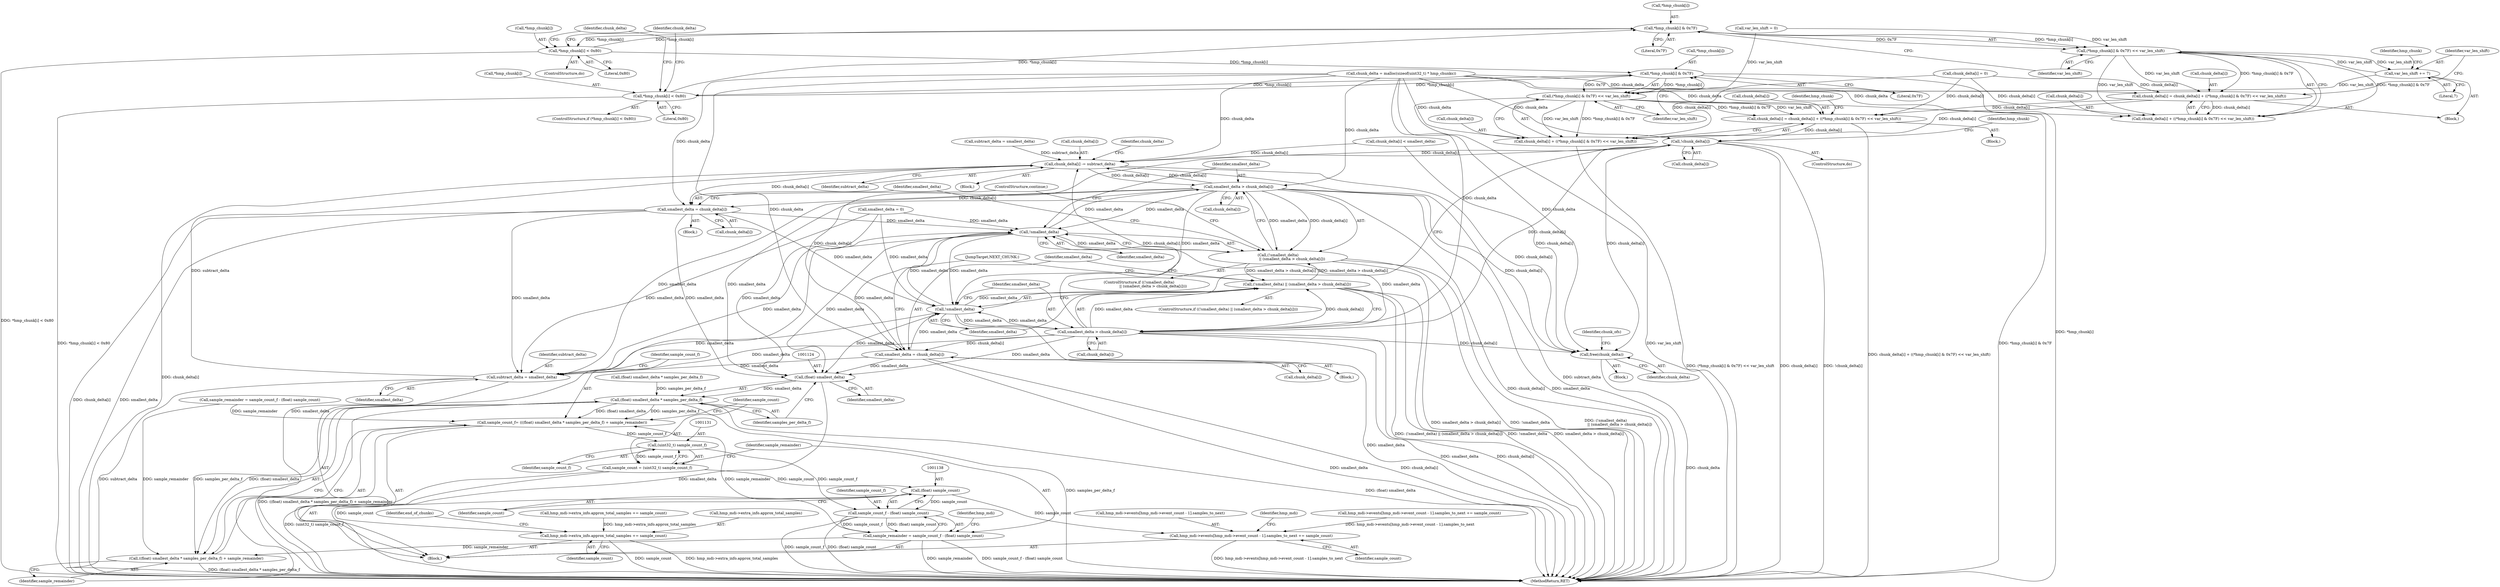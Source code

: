 digraph "1_wildmidi_660b513d99bced8783a4a5984ac2f742c74ebbdd_0@array" {
"1001055" [label="(Call,*hmp_chunk[i] & 0x7F)"];
"1001037" [label="(Call,*hmp_chunk[i] < 0x80)"];
"1001084" [label="(Call,*hmp_chunk[i] & 0x7F)"];
"1001069" [label="(Call,*hmp_chunk[i] < 0x80)"];
"1001055" [label="(Call,*hmp_chunk[i] & 0x7F)"];
"1001054" [label="(Call,(*hmp_chunk[i] & 0x7F) << var_len_shift)"];
"1001046" [label="(Call,chunk_delta[i] = chunk_delta[i] + ((*hmp_chunk[i] & 0x7F) << var_len_shift))"];
"1001050" [label="(Call,chunk_delta[i] + ((*hmp_chunk[i] & 0x7F) << var_len_shift))"];
"1001075" [label="(Call,chunk_delta[i] = chunk_delta[i] + ((*hmp_chunk[i] & 0x7F) << var_len_shift))"];
"1001095" [label="(Call,!chunk_delta[i])"];
"1000836" [label="(Call,chunk_delta[i] -= subtract_delta)"];
"1000850" [label="(Call,smallest_delta > chunk_delta[i])"];
"1000848" [label="(Call,!smallest_delta)"];
"1000847" [label="(Call,(!smallest_delta)\n                        || (smallest_delta > chunk_delta[i]))"];
"1001100" [label="(Call,(!smallest_delta) || (smallest_delta > chunk_delta[i]))"];
"1001101" [label="(Call,!smallest_delta)"];
"1001103" [label="(Call,smallest_delta > chunk_delta[i])"];
"1001109" [label="(Call,smallest_delta = chunk_delta[i])"];
"1001116" [label="(Call,subtract_delta = smallest_delta)"];
"1001123" [label="(Call,(float) smallest_delta)"];
"1001122" [label="(Call,(float) smallest_delta * samples_per_delta_f)"];
"1001119" [label="(Call,sample_count_f= (((float) smallest_delta * samples_per_delta_f) + sample_remainder))"];
"1001130" [label="(Call,(uint32_t) sample_count_f)"];
"1001128" [label="(Call,sample_count = (uint32_t) sample_count_f)"];
"1001137" [label="(Call,(float) sample_count)"];
"1001135" [label="(Call,sample_count_f - (float) sample_count)"];
"1001133" [label="(Call,sample_remainder = sample_count_f - (float) sample_count)"];
"1001121" [label="(Call,((float) smallest_delta * samples_per_delta_f) + sample_remainder)"];
"1001140" [label="(Call,hmp_mdi->events[hmp_mdi->event_count - 1].samples_to_next += sample_count)"];
"1001153" [label="(Call,hmp_mdi->extra_info.approx_total_samples += sample_count)"];
"1001215" [label="(Call,free(chunk_delta))"];
"1000856" [label="(Call,smallest_delta = chunk_delta[i])"];
"1001079" [label="(Call,chunk_delta[i] + ((*hmp_chunk[i] & 0x7F) << var_len_shift))"];
"1001062" [label="(Call,var_len_shift += 7)"];
"1001083" [label="(Call,(*hmp_chunk[i] & 0x7F) << var_len_shift)"];
"1001063" [label="(Identifier,var_len_shift)"];
"1001215" [label="(Call,free(chunk_delta))"];
"1001154" [label="(Call,hmp_mdi->extra_info.approx_total_samples)"];
"1000810" [label="(Identifier,end_of_chunks)"];
"1000764" [label="(Call,subtract_delta = smallest_delta)"];
"1001152" [label="(Identifier,sample_count)"];
"1001105" [label="(Call,chunk_delta[i])"];
"1001055" [label="(Call,*hmp_chunk[i] & 0x7F)"];
"1000851" [label="(Identifier,smallest_delta)"];
"1001137" [label="(Call,(float) sample_count)"];
"1001062" [label="(Call,var_len_shift += 7)"];
"1001129" [label="(Identifier,sample_count)"];
"1001089" [label="(Literal,0x7F)"];
"1001037" [label="(Call,*hmp_chunk[i] < 0x80)"];
"1001096" [label="(Call,chunk_delta[i])"];
"1001231" [label="(MethodReturn,RET)"];
"1001128" [label="(Call,sample_count = (uint32_t) sample_count_f)"];
"1001101" [label="(Call,!smallest_delta)"];
"1000849" [label="(Identifier,smallest_delta)"];
"1001122" [label="(Call,(float) smallest_delta * samples_per_delta_f)"];
"1001116" [label="(Call,subtract_delta = smallest_delta)"];
"1001050" [label="(Call,chunk_delta[i] + ((*hmp_chunk[i] & 0x7F) << var_len_shift))"];
"1001095" [label="(Call,!chunk_delta[i])"];
"1001076" [label="(Call,chunk_delta[i])"];
"1000837" [label="(Call,chunk_delta[i])"];
"1001125" [label="(Identifier,smallest_delta)"];
"1001127" [label="(Identifier,sample_remainder)"];
"1001085" [label="(Call,*hmp_chunk[i])"];
"1001056" [label="(Call,*hmp_chunk[i])"];
"1000501" [label="(Call,chunk_delta = malloc(sizeof(uint32_t) * hmp_chunks))"];
"1000846" [label="(ControlStructure,if ((!smallest_delta)\n                        || (smallest_delta > chunk_delta[i])))"];
"1001144" [label="(Identifier,hmp_mdi)"];
"1001108" [label="(Block,)"];
"1001061" [label="(Identifier,var_len_shift)"];
"1001051" [label="(Call,chunk_delta[i])"];
"1001139" [label="(Identifier,sample_count)"];
"1001077" [label="(Identifier,chunk_delta)"];
"1000788" [label="(Call,hmp_mdi->events[hmp_mdi->event_count - 1].samples_to_next += sample_count)"];
"1001100" [label="(Call,(!smallest_delta) || (smallest_delta > chunk_delta[i]))"];
"1000770" [label="(Call,(float) smallest_delta * samples_per_delta_f)"];
"1001048" [label="(Identifier,chunk_delta)"];
"1001046" [label="(Call,chunk_delta[i] = chunk_delta[i] + ((*hmp_chunk[i] & 0x7F) << var_len_shift))"];
"1001121" [label="(Call,((float) smallest_delta * samples_per_delta_f) + sample_remainder)"];
"1000813" [label="(Call,smallest_delta = 0)"];
"1000836" [label="(Call,chunk_delta[i] -= subtract_delta)"];
"1001104" [label="(Identifier,smallest_delta)"];
"1001028" [label="(Call,var_len_shift = 0)"];
"1001118" [label="(Identifier,smallest_delta)"];
"1001047" [label="(Call,chunk_delta[i])"];
"1001102" [label="(Identifier,smallest_delta)"];
"1001036" [label="(ControlStructure,if (*hmp_chunk[i] < 0x80))"];
"1000106" [label="(Block,)"];
"1001153" [label="(Call,hmp_mdi->extra_info.approx_total_samples += sample_count)"];
"1001070" [label="(Call,*hmp_chunk[i])"];
"1000863" [label="(Block,)"];
"1001136" [label="(Identifier,sample_count_f)"];
"1000843" [label="(Identifier,chunk_delta)"];
"1001126" [label="(Identifier,samples_per_delta_f)"];
"1001130" [label="(Call,(uint32_t) sample_count_f)"];
"1001159" [label="(Identifier,sample_count)"];
"1000847" [label="(Call,(!smallest_delta)\n                        || (smallest_delta > chunk_delta[i]))"];
"1001140" [label="(Call,hmp_mdi->events[hmp_mdi->event_count - 1].samples_to_next += sample_count)"];
"1000781" [label="(Call,sample_remainder = sample_count_f - (float) sample_count)"];
"1000856" [label="(Call,smallest_delta = chunk_delta[i])"];
"1001079" [label="(Call,chunk_delta[i] + ((*hmp_chunk[i] & 0x7F) << var_len_shift))"];
"1001090" [label="(Identifier,var_len_shift)"];
"1001064" [label="(Literal,7)"];
"1000862" [label="(ControlStructure,do)"];
"1001031" [label="(Call,chunk_delta[i] = 0)"];
"1001080" [label="(Call,chunk_delta[i])"];
"1000731" [label="(Call,chunk_delta[i] < smallest_delta)"];
"1001133" [label="(Call,sample_remainder = sample_count_f - (float) sample_count)"];
"1001038" [label="(Call,*hmp_chunk[i])"];
"1001044" [label="(ControlStructure,do)"];
"1001123" [label="(Call,(float) smallest_delta)"];
"1001054" [label="(Call,(*hmp_chunk[i] & 0x7F) << var_len_shift)"];
"1001218" [label="(Identifier,chunk_ofs)"];
"1001111" [label="(Call,chunk_delta[i])"];
"1000801" [label="(Call,hmp_mdi->extra_info.approx_total_samples += sample_count)"];
"1001103" [label="(Call,smallest_delta > chunk_delta[i])"];
"1001134" [label="(Identifier,sample_remainder)"];
"1001042" [label="(Literal,0x80)"];
"1000857" [label="(Identifier,smallest_delta)"];
"1001141" [label="(Call,hmp_mdi->events[hmp_mdi->event_count - 1].samples_to_next)"];
"1001114" [label="(JumpTarget,NEXT_CHUNK:)"];
"1000855" [label="(Block,)"];
"1001045" [label="(Block,)"];
"1001083" [label="(Call,(*hmp_chunk[i] & 0x7F) << var_len_shift)"];
"1000850" [label="(Call,smallest_delta > chunk_delta[i])"];
"1001156" [label="(Identifier,hmp_mdi)"];
"1000835" [label="(Block,)"];
"1000852" [label="(Call,chunk_delta[i])"];
"1000861" [label="(ControlStructure,continue;)"];
"1001099" [label="(ControlStructure,if ((!smallest_delta) || (smallest_delta > chunk_delta[i])))"];
"1001067" [label="(Identifier,hmp_chunk)"];
"1001216" [label="(Identifier,chunk_delta)"];
"1001135" [label="(Call,sample_count_f - (float) sample_count)"];
"1001075" [label="(Call,chunk_delta[i] = chunk_delta[i] + ((*hmp_chunk[i] & 0x7F) << var_len_shift))"];
"1001120" [label="(Identifier,sample_count_f)"];
"1000858" [label="(Call,chunk_delta[i])"];
"1001060" [label="(Literal,0x7F)"];
"1000840" [label="(Identifier,subtract_delta)"];
"1000848" [label="(Call,!smallest_delta)"];
"1001117" [label="(Identifier,subtract_delta)"];
"1001093" [label="(Identifier,hmp_chunk)"];
"1001074" [label="(Literal,0x80)"];
"1001132" [label="(Identifier,sample_count_f)"];
"1001110" [label="(Identifier,smallest_delta)"];
"1001109" [label="(Call,smallest_delta = chunk_delta[i])"];
"1000812" [label="(Block,)"];
"1001069" [label="(Call,*hmp_chunk[i] < 0x80)"];
"1001084" [label="(Call,*hmp_chunk[i] & 0x7F)"];
"1000870" [label="(Identifier,hmp_chunk)"];
"1001119" [label="(Call,sample_count_f= (((float) smallest_delta * samples_per_delta_f) + sample_remainder))"];
"1001055" -> "1001054"  [label="AST: "];
"1001055" -> "1001060"  [label="CFG: "];
"1001056" -> "1001055"  [label="AST: "];
"1001060" -> "1001055"  [label="AST: "];
"1001061" -> "1001055"  [label="CFG: "];
"1001055" -> "1001054"  [label="DDG: *hmp_chunk[i]"];
"1001055" -> "1001054"  [label="DDG: 0x7F"];
"1001037" -> "1001055"  [label="DDG: *hmp_chunk[i]"];
"1001069" -> "1001055"  [label="DDG: *hmp_chunk[i]"];
"1001055" -> "1001069"  [label="DDG: *hmp_chunk[i]"];
"1001037" -> "1001036"  [label="AST: "];
"1001037" -> "1001042"  [label="CFG: "];
"1001038" -> "1001037"  [label="AST: "];
"1001042" -> "1001037"  [label="AST: "];
"1001048" -> "1001037"  [label="CFG: "];
"1001077" -> "1001037"  [label="CFG: "];
"1001037" -> "1001231"  [label="DDG: *hmp_chunk[i] < 0x80"];
"1001084" -> "1001037"  [label="DDG: *hmp_chunk[i]"];
"1001037" -> "1001084"  [label="DDG: *hmp_chunk[i]"];
"1001084" -> "1001083"  [label="AST: "];
"1001084" -> "1001089"  [label="CFG: "];
"1001085" -> "1001084"  [label="AST: "];
"1001089" -> "1001084"  [label="AST: "];
"1001090" -> "1001084"  [label="CFG: "];
"1001084" -> "1001231"  [label="DDG: *hmp_chunk[i]"];
"1001084" -> "1001083"  [label="DDG: *hmp_chunk[i]"];
"1001084" -> "1001083"  [label="DDG: 0x7F"];
"1001069" -> "1001084"  [label="DDG: *hmp_chunk[i]"];
"1001069" -> "1001044"  [label="AST: "];
"1001069" -> "1001074"  [label="CFG: "];
"1001070" -> "1001069"  [label="AST: "];
"1001074" -> "1001069"  [label="AST: "];
"1001048" -> "1001069"  [label="CFG: "];
"1001077" -> "1001069"  [label="CFG: "];
"1001069" -> "1001231"  [label="DDG: *hmp_chunk[i] < 0x80"];
"1001054" -> "1001050"  [label="AST: "];
"1001054" -> "1001061"  [label="CFG: "];
"1001061" -> "1001054"  [label="AST: "];
"1001050" -> "1001054"  [label="CFG: "];
"1001054" -> "1001046"  [label="DDG: *hmp_chunk[i] & 0x7F"];
"1001054" -> "1001046"  [label="DDG: var_len_shift"];
"1001054" -> "1001050"  [label="DDG: *hmp_chunk[i] & 0x7F"];
"1001054" -> "1001050"  [label="DDG: var_len_shift"];
"1001062" -> "1001054"  [label="DDG: var_len_shift"];
"1001028" -> "1001054"  [label="DDG: var_len_shift"];
"1001054" -> "1001062"  [label="DDG: var_len_shift"];
"1001046" -> "1001045"  [label="AST: "];
"1001046" -> "1001050"  [label="CFG: "];
"1001047" -> "1001046"  [label="AST: "];
"1001050" -> "1001046"  [label="AST: "];
"1001063" -> "1001046"  [label="CFG: "];
"1000501" -> "1001046"  [label="DDG: chunk_delta"];
"1001031" -> "1001046"  [label="DDG: chunk_delta[i]"];
"1001046" -> "1001050"  [label="DDG: chunk_delta[i]"];
"1001046" -> "1001075"  [label="DDG: chunk_delta[i]"];
"1001046" -> "1001079"  [label="DDG: chunk_delta[i]"];
"1001051" -> "1001050"  [label="AST: "];
"1000501" -> "1001050"  [label="DDG: chunk_delta"];
"1001031" -> "1001050"  [label="DDG: chunk_delta[i]"];
"1001075" -> "1000863"  [label="AST: "];
"1001075" -> "1001079"  [label="CFG: "];
"1001076" -> "1001075"  [label="AST: "];
"1001079" -> "1001075"  [label="AST: "];
"1001093" -> "1001075"  [label="CFG: "];
"1001075" -> "1001231"  [label="DDG: chunk_delta[i] + ((*hmp_chunk[i] & 0x7F) << var_len_shift)"];
"1000501" -> "1001075"  [label="DDG: chunk_delta"];
"1001031" -> "1001075"  [label="DDG: chunk_delta[i]"];
"1001083" -> "1001075"  [label="DDG: *hmp_chunk[i] & 0x7F"];
"1001083" -> "1001075"  [label="DDG: var_len_shift"];
"1001075" -> "1001095"  [label="DDG: chunk_delta[i]"];
"1001095" -> "1000862"  [label="AST: "];
"1001095" -> "1001096"  [label="CFG: "];
"1001096" -> "1001095"  [label="AST: "];
"1000870" -> "1001095"  [label="CFG: "];
"1001102" -> "1001095"  [label="CFG: "];
"1001095" -> "1001231"  [label="DDG: chunk_delta[i]"];
"1001095" -> "1001231"  [label="DDG: !chunk_delta[i]"];
"1001095" -> "1000836"  [label="DDG: chunk_delta[i]"];
"1000501" -> "1001095"  [label="DDG: chunk_delta"];
"1001095" -> "1001103"  [label="DDG: chunk_delta[i]"];
"1001095" -> "1001109"  [label="DDG: chunk_delta[i]"];
"1001095" -> "1001215"  [label="DDG: chunk_delta[i]"];
"1000836" -> "1000835"  [label="AST: "];
"1000836" -> "1000840"  [label="CFG: "];
"1000837" -> "1000836"  [label="AST: "];
"1000840" -> "1000836"  [label="AST: "];
"1000843" -> "1000836"  [label="CFG: "];
"1000836" -> "1001231"  [label="DDG: subtract_delta"];
"1000836" -> "1001231"  [label="DDG: chunk_delta[i]"];
"1000764" -> "1000836"  [label="DDG: subtract_delta"];
"1001116" -> "1000836"  [label="DDG: subtract_delta"];
"1001103" -> "1000836"  [label="DDG: chunk_delta[i]"];
"1000850" -> "1000836"  [label="DDG: chunk_delta[i]"];
"1000501" -> "1000836"  [label="DDG: chunk_delta"];
"1000731" -> "1000836"  [label="DDG: chunk_delta[i]"];
"1000836" -> "1000850"  [label="DDG: chunk_delta[i]"];
"1000836" -> "1000856"  [label="DDG: chunk_delta[i]"];
"1000836" -> "1001215"  [label="DDG: chunk_delta[i]"];
"1000850" -> "1000847"  [label="AST: "];
"1000850" -> "1000852"  [label="CFG: "];
"1000851" -> "1000850"  [label="AST: "];
"1000852" -> "1000850"  [label="AST: "];
"1000847" -> "1000850"  [label="CFG: "];
"1000850" -> "1001231"  [label="DDG: smallest_delta"];
"1000850" -> "1001231"  [label="DDG: chunk_delta[i]"];
"1000850" -> "1000848"  [label="DDG: smallest_delta"];
"1000850" -> "1000847"  [label="DDG: smallest_delta"];
"1000850" -> "1000847"  [label="DDG: chunk_delta[i]"];
"1000848" -> "1000850"  [label="DDG: smallest_delta"];
"1000501" -> "1000850"  [label="DDG: chunk_delta"];
"1000850" -> "1000856"  [label="DDG: chunk_delta[i]"];
"1000850" -> "1001101"  [label="DDG: smallest_delta"];
"1000850" -> "1001116"  [label="DDG: smallest_delta"];
"1000850" -> "1001123"  [label="DDG: smallest_delta"];
"1000850" -> "1001215"  [label="DDG: chunk_delta[i]"];
"1000848" -> "1000847"  [label="AST: "];
"1000848" -> "1000849"  [label="CFG: "];
"1000849" -> "1000848"  [label="AST: "];
"1000851" -> "1000848"  [label="CFG: "];
"1000847" -> "1000848"  [label="CFG: "];
"1000848" -> "1001231"  [label="DDG: smallest_delta"];
"1000848" -> "1000847"  [label="DDG: smallest_delta"];
"1001109" -> "1000848"  [label="DDG: smallest_delta"];
"1001103" -> "1000848"  [label="DDG: smallest_delta"];
"1000813" -> "1000848"  [label="DDG: smallest_delta"];
"1001101" -> "1000848"  [label="DDG: smallest_delta"];
"1000856" -> "1000848"  [label="DDG: smallest_delta"];
"1000848" -> "1001101"  [label="DDG: smallest_delta"];
"1000848" -> "1001116"  [label="DDG: smallest_delta"];
"1000848" -> "1001123"  [label="DDG: smallest_delta"];
"1000847" -> "1000846"  [label="AST: "];
"1000857" -> "1000847"  [label="CFG: "];
"1000861" -> "1000847"  [label="CFG: "];
"1000847" -> "1001231"  [label="DDG: smallest_delta > chunk_delta[i]"];
"1000847" -> "1001231"  [label="DDG: !smallest_delta"];
"1000847" -> "1001231"  [label="DDG: (!smallest_delta)\n                        || (smallest_delta > chunk_delta[i])"];
"1001100" -> "1000847"  [label="DDG: smallest_delta > chunk_delta[i]"];
"1000847" -> "1001100"  [label="DDG: smallest_delta > chunk_delta[i]"];
"1001100" -> "1001099"  [label="AST: "];
"1001100" -> "1001101"  [label="CFG: "];
"1001100" -> "1001103"  [label="CFG: "];
"1001101" -> "1001100"  [label="AST: "];
"1001103" -> "1001100"  [label="AST: "];
"1001110" -> "1001100"  [label="CFG: "];
"1001114" -> "1001100"  [label="CFG: "];
"1001100" -> "1001231"  [label="DDG: (!smallest_delta) || (smallest_delta > chunk_delta[i])"];
"1001100" -> "1001231"  [label="DDG: smallest_delta > chunk_delta[i]"];
"1001100" -> "1001231"  [label="DDG: !smallest_delta"];
"1001101" -> "1001100"  [label="DDG: smallest_delta"];
"1001103" -> "1001100"  [label="DDG: smallest_delta"];
"1001103" -> "1001100"  [label="DDG: chunk_delta[i]"];
"1001101" -> "1001102"  [label="CFG: "];
"1001102" -> "1001101"  [label="AST: "];
"1001104" -> "1001101"  [label="CFG: "];
"1001101" -> "1001231"  [label="DDG: smallest_delta"];
"1001109" -> "1001101"  [label="DDG: smallest_delta"];
"1001103" -> "1001101"  [label="DDG: smallest_delta"];
"1000813" -> "1001101"  [label="DDG: smallest_delta"];
"1000856" -> "1001101"  [label="DDG: smallest_delta"];
"1001101" -> "1001103"  [label="DDG: smallest_delta"];
"1001101" -> "1001116"  [label="DDG: smallest_delta"];
"1001101" -> "1001123"  [label="DDG: smallest_delta"];
"1001103" -> "1001105"  [label="CFG: "];
"1001104" -> "1001103"  [label="AST: "];
"1001105" -> "1001103"  [label="AST: "];
"1001103" -> "1001231"  [label="DDG: chunk_delta[i]"];
"1001103" -> "1001231"  [label="DDG: smallest_delta"];
"1000501" -> "1001103"  [label="DDG: chunk_delta"];
"1001103" -> "1001109"  [label="DDG: chunk_delta[i]"];
"1001103" -> "1001116"  [label="DDG: smallest_delta"];
"1001103" -> "1001123"  [label="DDG: smallest_delta"];
"1001103" -> "1001215"  [label="DDG: chunk_delta[i]"];
"1001109" -> "1001108"  [label="AST: "];
"1001109" -> "1001111"  [label="CFG: "];
"1001110" -> "1001109"  [label="AST: "];
"1001111" -> "1001109"  [label="AST: "];
"1001114" -> "1001109"  [label="CFG: "];
"1001109" -> "1001231"  [label="DDG: smallest_delta"];
"1001109" -> "1001231"  [label="DDG: chunk_delta[i]"];
"1000501" -> "1001109"  [label="DDG: chunk_delta"];
"1001109" -> "1001116"  [label="DDG: smallest_delta"];
"1001109" -> "1001123"  [label="DDG: smallest_delta"];
"1001116" -> "1000812"  [label="AST: "];
"1001116" -> "1001118"  [label="CFG: "];
"1001117" -> "1001116"  [label="AST: "];
"1001118" -> "1001116"  [label="AST: "];
"1001120" -> "1001116"  [label="CFG: "];
"1001116" -> "1001231"  [label="DDG: subtract_delta"];
"1000813" -> "1001116"  [label="DDG: smallest_delta"];
"1000856" -> "1001116"  [label="DDG: smallest_delta"];
"1001123" -> "1001122"  [label="AST: "];
"1001123" -> "1001125"  [label="CFG: "];
"1001124" -> "1001123"  [label="AST: "];
"1001125" -> "1001123"  [label="AST: "];
"1001126" -> "1001123"  [label="CFG: "];
"1001123" -> "1001231"  [label="DDG: smallest_delta"];
"1001123" -> "1001122"  [label="DDG: smallest_delta"];
"1000813" -> "1001123"  [label="DDG: smallest_delta"];
"1000856" -> "1001123"  [label="DDG: smallest_delta"];
"1001122" -> "1001121"  [label="AST: "];
"1001122" -> "1001126"  [label="CFG: "];
"1001126" -> "1001122"  [label="AST: "];
"1001127" -> "1001122"  [label="CFG: "];
"1001122" -> "1001231"  [label="DDG: (float) smallest_delta"];
"1001122" -> "1001231"  [label="DDG: samples_per_delta_f"];
"1001122" -> "1001119"  [label="DDG: (float) smallest_delta"];
"1001122" -> "1001119"  [label="DDG: samples_per_delta_f"];
"1001122" -> "1001121"  [label="DDG: (float) smallest_delta"];
"1001122" -> "1001121"  [label="DDG: samples_per_delta_f"];
"1000770" -> "1001122"  [label="DDG: samples_per_delta_f"];
"1001119" -> "1000812"  [label="AST: "];
"1001119" -> "1001121"  [label="CFG: "];
"1001120" -> "1001119"  [label="AST: "];
"1001121" -> "1001119"  [label="AST: "];
"1001129" -> "1001119"  [label="CFG: "];
"1001119" -> "1001231"  [label="DDG: ((float) smallest_delta * samples_per_delta_f) + sample_remainder"];
"1001133" -> "1001119"  [label="DDG: sample_remainder"];
"1000781" -> "1001119"  [label="DDG: sample_remainder"];
"1001119" -> "1001130"  [label="DDG: sample_count_f"];
"1001130" -> "1001128"  [label="AST: "];
"1001130" -> "1001132"  [label="CFG: "];
"1001131" -> "1001130"  [label="AST: "];
"1001132" -> "1001130"  [label="AST: "];
"1001128" -> "1001130"  [label="CFG: "];
"1001130" -> "1001128"  [label="DDG: sample_count_f"];
"1001130" -> "1001135"  [label="DDG: sample_count_f"];
"1001128" -> "1000812"  [label="AST: "];
"1001129" -> "1001128"  [label="AST: "];
"1001134" -> "1001128"  [label="CFG: "];
"1001128" -> "1001231"  [label="DDG: (uint32_t) sample_count_f"];
"1001128" -> "1001137"  [label="DDG: sample_count"];
"1001137" -> "1001135"  [label="AST: "];
"1001137" -> "1001139"  [label="CFG: "];
"1001138" -> "1001137"  [label="AST: "];
"1001139" -> "1001137"  [label="AST: "];
"1001135" -> "1001137"  [label="CFG: "];
"1001137" -> "1001135"  [label="DDG: sample_count"];
"1001137" -> "1001140"  [label="DDG: sample_count"];
"1001137" -> "1001153"  [label="DDG: sample_count"];
"1001135" -> "1001133"  [label="AST: "];
"1001136" -> "1001135"  [label="AST: "];
"1001133" -> "1001135"  [label="CFG: "];
"1001135" -> "1001231"  [label="DDG: (float) sample_count"];
"1001135" -> "1001231"  [label="DDG: sample_count_f"];
"1001135" -> "1001133"  [label="DDG: sample_count_f"];
"1001135" -> "1001133"  [label="DDG: (float) sample_count"];
"1001133" -> "1000812"  [label="AST: "];
"1001134" -> "1001133"  [label="AST: "];
"1001144" -> "1001133"  [label="CFG: "];
"1001133" -> "1001231"  [label="DDG: sample_remainder"];
"1001133" -> "1001231"  [label="DDG: sample_count_f - (float) sample_count"];
"1001133" -> "1001121"  [label="DDG: sample_remainder"];
"1001121" -> "1001127"  [label="CFG: "];
"1001127" -> "1001121"  [label="AST: "];
"1001121" -> "1001231"  [label="DDG: (float) smallest_delta * samples_per_delta_f"];
"1000781" -> "1001121"  [label="DDG: sample_remainder"];
"1001140" -> "1000812"  [label="AST: "];
"1001140" -> "1001152"  [label="CFG: "];
"1001141" -> "1001140"  [label="AST: "];
"1001152" -> "1001140"  [label="AST: "];
"1001156" -> "1001140"  [label="CFG: "];
"1001140" -> "1001231"  [label="DDG: hmp_mdi->events[hmp_mdi->event_count - 1].samples_to_next"];
"1000788" -> "1001140"  [label="DDG: hmp_mdi->events[hmp_mdi->event_count - 1].samples_to_next"];
"1001153" -> "1000812"  [label="AST: "];
"1001153" -> "1001159"  [label="CFG: "];
"1001154" -> "1001153"  [label="AST: "];
"1001159" -> "1001153"  [label="AST: "];
"1000810" -> "1001153"  [label="CFG: "];
"1001153" -> "1001231"  [label="DDG: hmp_mdi->extra_info.approx_total_samples"];
"1001153" -> "1001231"  [label="DDG: sample_count"];
"1000801" -> "1001153"  [label="DDG: hmp_mdi->extra_info.approx_total_samples"];
"1001215" -> "1000106"  [label="AST: "];
"1001215" -> "1001216"  [label="CFG: "];
"1001216" -> "1001215"  [label="AST: "];
"1001218" -> "1001215"  [label="CFG: "];
"1001215" -> "1001231"  [label="DDG: chunk_delta"];
"1000501" -> "1001215"  [label="DDG: chunk_delta"];
"1000731" -> "1001215"  [label="DDG: chunk_delta[i]"];
"1000856" -> "1000855"  [label="AST: "];
"1000856" -> "1000858"  [label="CFG: "];
"1000857" -> "1000856"  [label="AST: "];
"1000858" -> "1000856"  [label="AST: "];
"1000861" -> "1000856"  [label="CFG: "];
"1000856" -> "1001231"  [label="DDG: chunk_delta[i]"];
"1000856" -> "1001231"  [label="DDG: smallest_delta"];
"1000501" -> "1000856"  [label="DDG: chunk_delta"];
"1001079" -> "1001083"  [label="CFG: "];
"1001080" -> "1001079"  [label="AST: "];
"1001083" -> "1001079"  [label="AST: "];
"1001079" -> "1001231"  [label="DDG: (*hmp_chunk[i] & 0x7F) << var_len_shift"];
"1000501" -> "1001079"  [label="DDG: chunk_delta"];
"1001031" -> "1001079"  [label="DDG: chunk_delta[i]"];
"1001083" -> "1001079"  [label="DDG: *hmp_chunk[i] & 0x7F"];
"1001083" -> "1001079"  [label="DDG: var_len_shift"];
"1001062" -> "1001045"  [label="AST: "];
"1001062" -> "1001064"  [label="CFG: "];
"1001063" -> "1001062"  [label="AST: "];
"1001064" -> "1001062"  [label="AST: "];
"1001067" -> "1001062"  [label="CFG: "];
"1001062" -> "1001083"  [label="DDG: var_len_shift"];
"1001083" -> "1001090"  [label="CFG: "];
"1001090" -> "1001083"  [label="AST: "];
"1001083" -> "1001231"  [label="DDG: *hmp_chunk[i] & 0x7F"];
"1001083" -> "1001231"  [label="DDG: var_len_shift"];
"1001028" -> "1001083"  [label="DDG: var_len_shift"];
}
